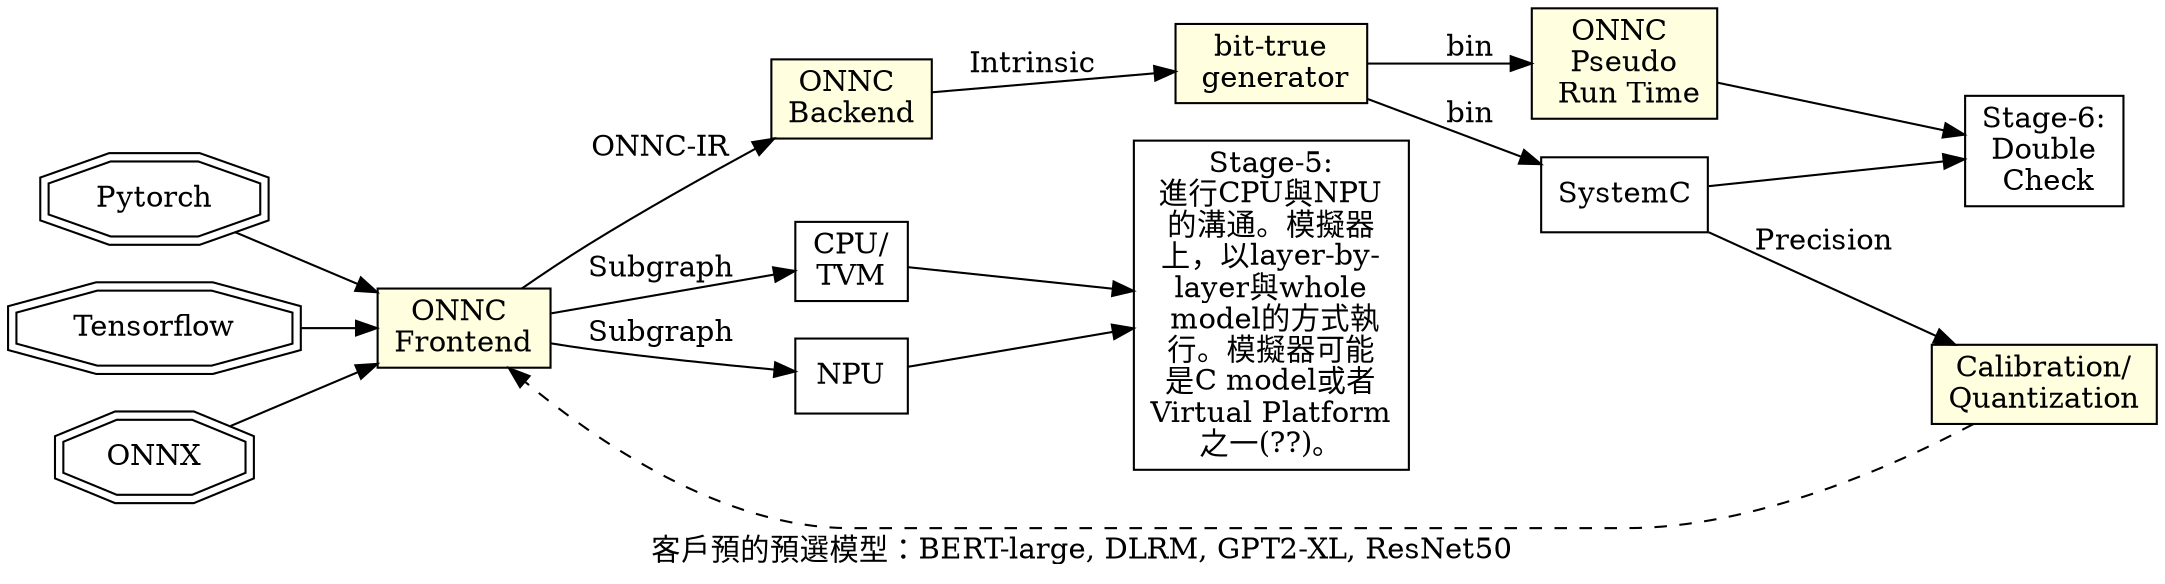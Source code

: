 // dot -Tpng sow.gv -o sow.png
digraph G {

  rankdir=LR;

  label="客戶預的預選模型：BERT-large, DLRM, GPT2-XL, ResNet50";

  node [shape=doubleoctagon]; Pytorch,Tensorflow,ONNX;

  node [shape=box,style=filled,fillcolor=lightyellow]; 
    ONNC_FE [label="ONNC \nFrontend"]; ONNC_BE [label="ONNC \nBackend"];
    Calibration [label="Calibration/\nQuantization"];
    BitGen [label="bit-true\n generator"]; 
    PseudoRunTime [label="ONNC \nPseudo\n Run Time"];

  node [shape=box,style=filled,fillcolor=white];
    S5 [label="Stage-5:\n進行CPU與NPU\n的溝通。模擬器\n上，以layer-by-\nlayer與whole\n model的方式執\n行。模擬器可能\n是C model或者\nVirtual Platform\n之一(??)。"];
    //S5 [label="Stage-5:確認ONNC編譯器的正確性。\n客戶的預選模型都能翻譯成\nCPU與NPU能夠直接執行的library call，\n並且透過簡單的方式進行CPU與NPU的溝通。\n驗收方式是在能夠執行的模擬器上，\n以layer-by-layer與whole model的方式執行。\n模擬器可能是C model或者Virtual Platform之一。"];
    Check [label="Stage-6:\nDouble\n Check"]; Simulator [label="SystemC"];

  Pytorch -> ONNC_FE;
  Tensorflow -> ONNC_FE;
  ONNX -> ONNC_FE;
  ONNC_FE -> ONNC_BE [label="ONNC-IR"]; // stage 2
  ONNC_FE -> "CPU/\nTVM" [label="Subgraph"]; // stage 2
  ONNC_FE -> "NPU" [label="Subgraph"]; // stage 2

  ONNC_BE -> BitGen [label="Intrinsic"]; // stage 3

  BitGen -> Simulator [label="bin"]; // stage 4
  BitGen -> PseudoRunTime [label="bin"]; // stage 4

  Simulator -> Check; // stage 6
  PseudoRunTime -> Check; // stage 6

  "CPU/\nTVM" -> S5;
  "NPU" -> S5;

  Simulator -> Calibration [label="Precision"]; // stage 7

  Calibration -> ONNC_FE [style=dashed];
}
